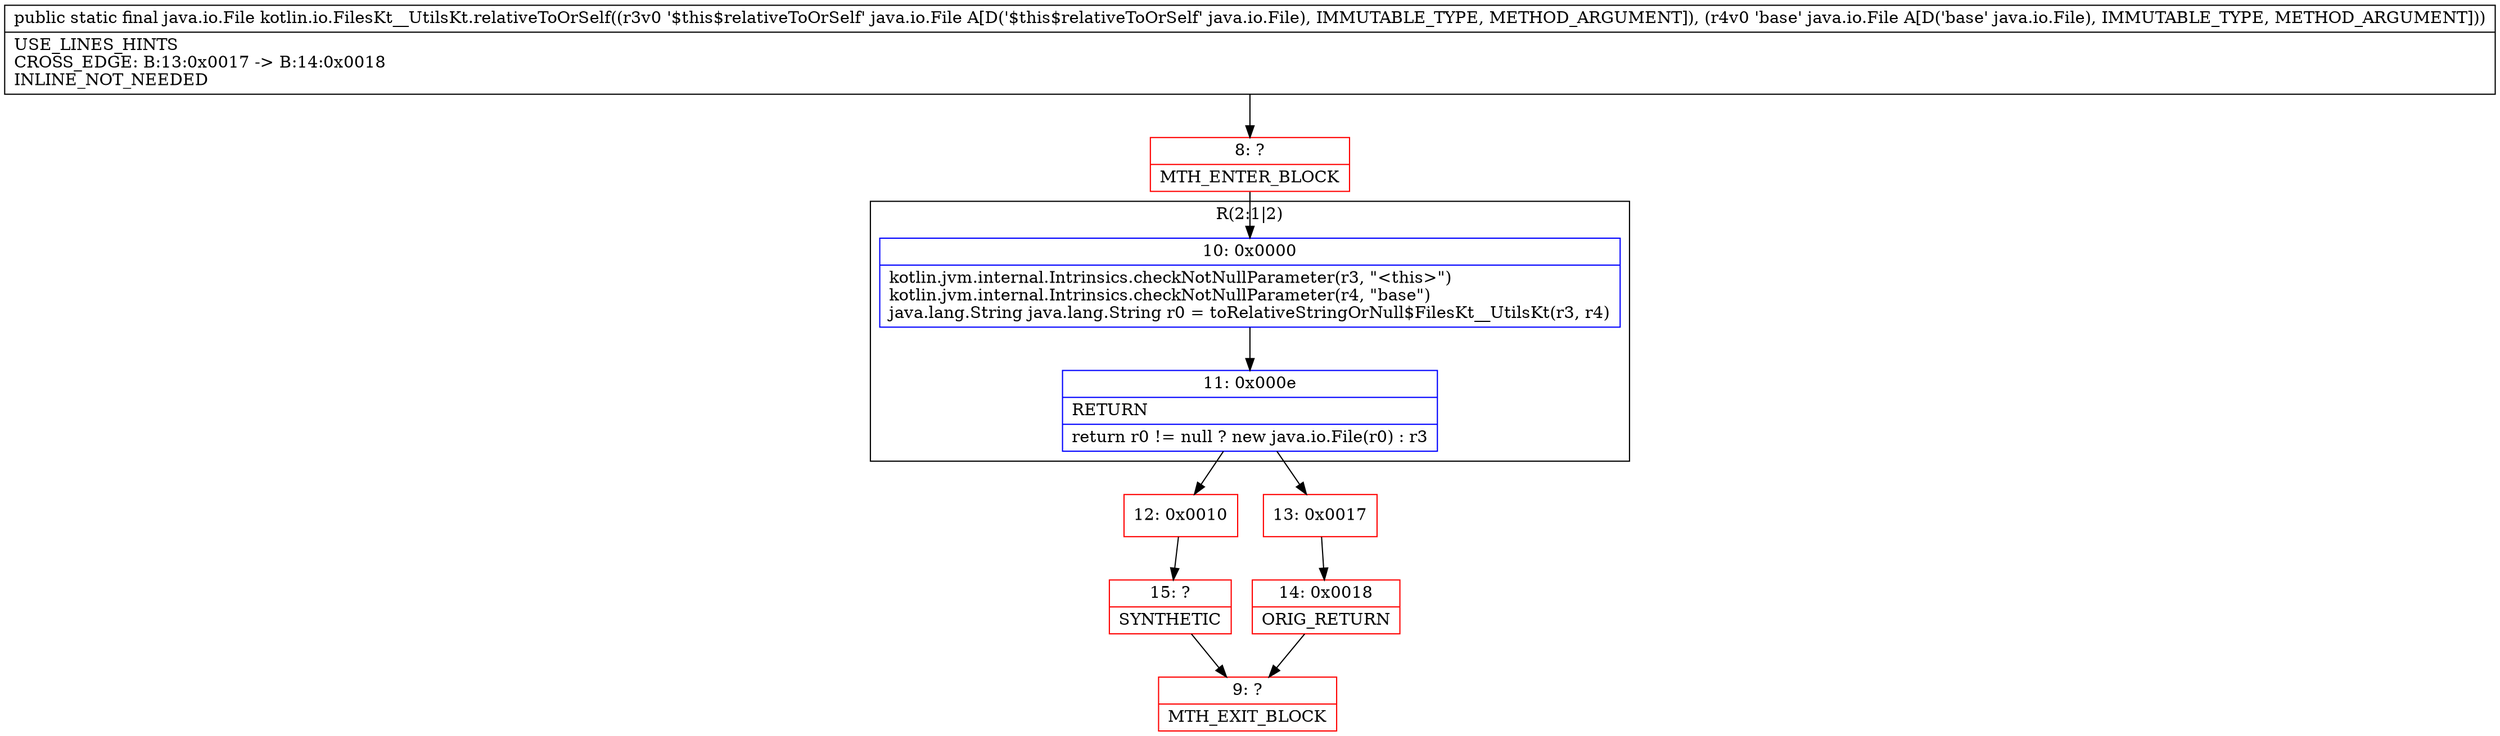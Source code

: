 digraph "CFG forkotlin.io.FilesKt__UtilsKt.relativeToOrSelf(Ljava\/io\/File;Ljava\/io\/File;)Ljava\/io\/File;" {
subgraph cluster_Region_157679989 {
label = "R(2:1|2)";
node [shape=record,color=blue];
Node_10 [shape=record,label="{10\:\ 0x0000|kotlin.jvm.internal.Intrinsics.checkNotNullParameter(r3, \"\<this\>\")\lkotlin.jvm.internal.Intrinsics.checkNotNullParameter(r4, \"base\")\ljava.lang.String java.lang.String r0 = toRelativeStringOrNull$FilesKt__UtilsKt(r3, r4)\l}"];
Node_11 [shape=record,label="{11\:\ 0x000e|RETURN\l|return r0 != null ? new java.io.File(r0) : r3\l}"];
}
Node_8 [shape=record,color=red,label="{8\:\ ?|MTH_ENTER_BLOCK\l}"];
Node_12 [shape=record,color=red,label="{12\:\ 0x0010}"];
Node_15 [shape=record,color=red,label="{15\:\ ?|SYNTHETIC\l}"];
Node_9 [shape=record,color=red,label="{9\:\ ?|MTH_EXIT_BLOCK\l}"];
Node_13 [shape=record,color=red,label="{13\:\ 0x0017}"];
Node_14 [shape=record,color=red,label="{14\:\ 0x0018|ORIG_RETURN\l}"];
MethodNode[shape=record,label="{public static final java.io.File kotlin.io.FilesKt__UtilsKt.relativeToOrSelf((r3v0 '$this$relativeToOrSelf' java.io.File A[D('$this$relativeToOrSelf' java.io.File), IMMUTABLE_TYPE, METHOD_ARGUMENT]), (r4v0 'base' java.io.File A[D('base' java.io.File), IMMUTABLE_TYPE, METHOD_ARGUMENT]))  | USE_LINES_HINTS\lCROSS_EDGE: B:13:0x0017 \-\> B:14:0x0018\lINLINE_NOT_NEEDED\l}"];
MethodNode -> Node_8;Node_10 -> Node_11;
Node_11 -> Node_12;
Node_11 -> Node_13;
Node_8 -> Node_10;
Node_12 -> Node_15;
Node_15 -> Node_9;
Node_13 -> Node_14;
Node_14 -> Node_9;
}


